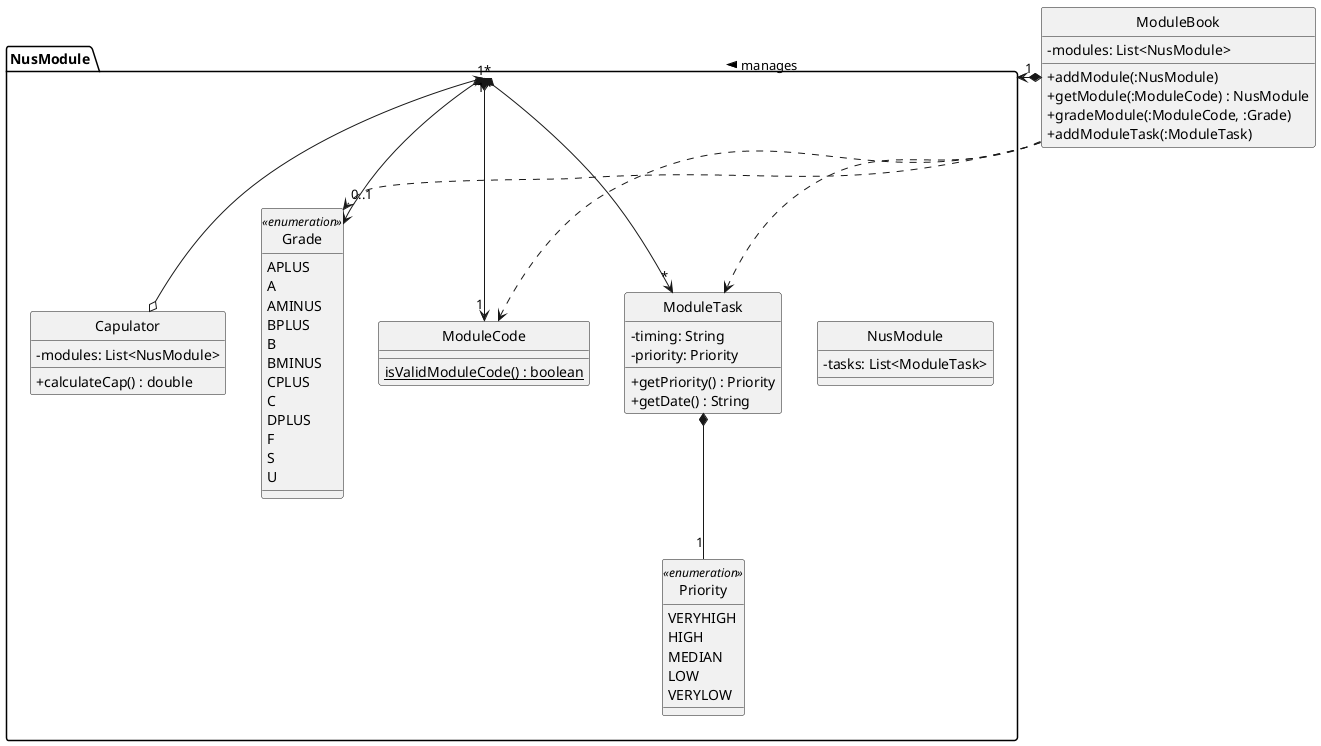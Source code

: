 @startuml
skinparam classAttributeIconSize 0
hide circle

Class ModuleBook {
    - modules: List<NusModule>
    + addModule(:NusModule)
    + getModule(:ModuleCode) : NusModule
    + gradeModule(:ModuleCode, :Grade)
    + addModuleTask(:ModuleTask)
}
Package NusModule {
    Class NusModule {
        - tasks: List<ModuleTask>
    }
    Class ModuleCode {
            {static} isValidModuleCode() : boolean
    }
    enum Grade <<enumeration>> {
        APLUS
        A
        AMINUS
        BPLUS
        B
        BMINUS
        CPLUS
        C
        DPLUS
        F
        S
        U
    }
    enum Priority <<enumeration>> {
        VERYHIGH
        HIGH
        MEDIAN
        LOW
        VERYLOW
    }
    Class Capulator {
        - modules: List<NusModule>
        + calculateCap() : double
    }

    Class ModuleTask {
        - timing: String
        - priority: Priority
        + getPriority() : Priority
        + getDate() : String
    }
}


ModuleBook "1" *-left-> "*" NusModule :manages >
NusModule *--> "0..1" Grade
NusModule "1" *--> "1" ModuleCode
NusModule "1" *--> "*" ModuleTask
ModuleTask *-- "1" Priority
Capulator o--> "*" NusModule
ModuleBook ..> Grade
ModuleBook ..> ModuleCode
ModuleBook ..> ModuleTask

@enduml
